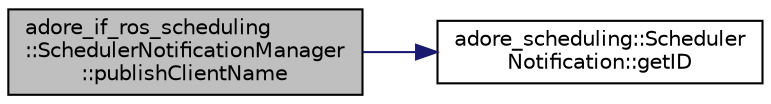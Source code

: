 digraph "adore_if_ros_scheduling::SchedulerNotificationManager::publishClientName"
{
 // LATEX_PDF_SIZE
  edge [fontname="Helvetica",fontsize="10",labelfontname="Helvetica",labelfontsize="10"];
  node [fontname="Helvetica",fontsize="10",shape=record];
  rankdir="LR";
  Node1 [label="adore_if_ros_scheduling\l::SchedulerNotificationManager\l::publishClientName",height=0.2,width=0.4,color="black", fillcolor="grey75", style="filled", fontcolor="black",tooltip=" "];
  Node1 -> Node2 [color="midnightblue",fontsize="10",style="solid",fontname="Helvetica"];
  Node2 [label="adore_scheduling::Scheduler\lNotification::getID",height=0.2,width=0.4,color="black", fillcolor="white", style="filled",URL="$classadore__scheduling_1_1SchedulerNotification.html#ad93cc008929564294ada369d02d32c4c",tooltip=" "];
}
